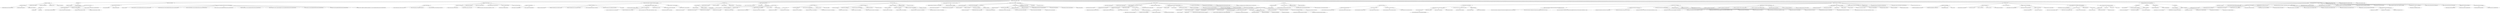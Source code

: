 strict digraph "" {
	"Hypertensive diseases" -> "Essential hypertension";
	"Hypertensive diseases" -> "Hypertensive heart disease";
	"Hypertensive diseases" -> "Hypertensive renal disease";
	"Hypertensive diseases" -> "Hypertensive crisis";
	"Hypertensive diseases" -> "Secondary hypertension";
	Hypotension -> "Idiopathic hypotension";
	Hypotension -> "Orthostatic hypotension";
	"Ischaemic heart diseases" -> "Acute ischaemic heart disease";
	"Ischaemic heart diseases" -> "Chronic ischaemic heart disease";
	"Ischaemic heart diseases" -> "Certain current complications following acute myocardial infarction";
	"Diseases of coronary artery" -> "Coronary atherosclerosis";
	"Diseases of coronary artery" -> "Coronary artery aneurysm";
	"Diseases of coronary artery" -> "Coronary artery dissection";
	"Diseases of coronary artery" -> "Coronary artery fistula, acquired";
	"Diseases of coronary artery" -> "Chronic total occlusion of coronary artery";
	"Diseases of coronary artery" -> "Coronary vasospastic disease";
	"Diseases of coronary artery" -> "Coronary microvascular disease";
	"Pulmonary heart disease or diseases of pulmonary circulation" -> "Pulmonary thromboembolism";
	"Pulmonary heart disease or diseases of pulmonary circulation" -> "Pulmonary hypertension";
	"Pulmonary heart disease or diseases of pulmonary circulation" -> "Certain specified diseases of pulmonary vessels";
	"Pulmonary heart disease or diseases of pulmonary circulation" -> "Acquired pulmonary venous abnormality";
	Pericarditis -> "Acute pericarditis";
	Pericarditis -> "Chronic rheumatic pericarditis";
	Pericarditis -> "Constrictive pericarditis";
	Pericarditis -> "Cardiac tamponade";
	Pericarditis -> Haemopericardium;
	Pericarditis -> "Pericardial effusion";
	"Acute or subacute endocarditis" -> "Acute or subacute infectious endocarditis";
	"Acute or subacute endocarditis" -> Myoendocarditis;
	"Acute or subacute endocarditis" -> Periendocarditis;
	"Heart valve diseases" -> "Mitral valve disease";
	"Heart valve diseases" -> "Aortic valve disease";
	"Heart valve diseases" -> "Tricuspid valve disease";
	"Heart valve diseases" -> "Pulmonary valve disease";
	"Heart valve diseases" -> "Multiple valve disease";
	"Heart valve diseases" -> "Prosthetic valve disease";
	"Chronic rheumatic heart diseases, not elsewhere classified" -> "Rheumatic diseases of endocardium, valve unspecified";
	"Chronic rheumatic heart diseases, not elsewhere classified" -> "Rheumatic heart disease, unspecified";
	"Diseases of the myocardium or cardiac chambers" -> "Acquired atrial abnormality";
	"Diseases of the myocardium or cardiac chambers" -> "Acquired ventricular abnormality";
	"Diseases of the myocardium or cardiac chambers" -> Myocarditis;
	"Diseases of the myocardium or cardiac chambers" -> Cardiomyopathy;
	"Diseases of the myocardium or cardiac chambers" -> "Noncompaction cardiomyopathy";
	"Diseases of the myocardium or cardiac chambers" -> Cardiomegaly;
	"Diseases of the myocardium or cardiac chambers" -> "Intracardiac thrombosis";
	"Cardiac arrhythmia" -> "Atrial premature depolarization";
	"Cardiac arrhythmia" -> "Junctional premature depolarization";
	"Cardiac arrhythmia" -> "Accessory pathway";
	"Cardiac arrhythmia" -> "Conduction disorders";
	"Cardiac arrhythmia" -> "Sudden arrhythmic death syndrome";
	"Cardiac arrhythmia" -> "Cardiac arrhythmia associated with genetic disorder";
	"Cardiac arrhythmia" -> "Ventricular rhythm disturbance";
	"Cardiac arrhythmia" -> "Supraventricular rhythm disturbance";
	"Cardiac arrhythmia" -> "Rhythm disturbance at level of atrioventricular junction";
	"Cardiac arrhythmia" -> "Pacemaker or implantable cardioverter defibrillator battery at end of battery life";
	"Heart failure" -> "Congestive heart failure";
	"Heart failure" -> "Left ventricular failure";
	"Heart failure" -> "High output syndromes";
	"Heart failure" -> "Right ventricular failure";
	"Diseases of arteries or arterioles" -> "Acute arterial occlusion";
	"Diseases of arteries or arterioles" -> "Chronic arterial occlusive disease";
	"Diseases of arteries or arterioles" -> "Aortic aneurysm or dissection";
	"Diseases of arteries or arterioles" -> "Arterial aneurysm or dissection, excluding aorta";
	"Diseases of arteries or arterioles" -> "Certain specified disorders of arteries or arterioles";
	"Diseases of arteries or arterioles" -> "Secondary disorders of arteries and arterioles";
	"Diseases of arteries or arterioles" -> "Diabetic foot ulcer";
	"Diseases of arteries or arterioles" -> "Asymptomatic stenosis of intracranial or extracranial artery";
	"Diseases of arteries or arterioles" -> "Asymptomatic occlusion of intracranial or extracranial artery";
	"Diseases of arteries or arterioles" -> "Cholesterol atheroembolism to skin";
	"Diseases of veins" -> "Superficial thrombophlebitis";
	"Diseases of veins" -> "Deep vein thrombosis";
	"Diseases of veins" -> "Venous thromboembolism";
	"Diseases of veins" -> "Acquired systemic vein abnormality";
	"Diseases of veins" -> "Chronic peripheral venous insufficiency of lower extremities";
	"Diseases of veins" -> "Venous varicosities of sites other than lower extremity";
	"Disorders of lymphatic vessels or lymph nodes" -> Lymphadenitis;
	"Disorders of lymphatic vessels or lymph nodes" -> Lymphangitis;
	"Disorders of lymphatic vessels or lymph nodes" -> Lymphangiectasia;
	"Disorders of lymphatic vessels or lymph nodes" -> Lymphoedema;
	"Postprocedural disorders of circulatory system" -> "Postcardiotomy syndrome";
	"Postprocedural disorders of circulatory system" -> "Other functional disturbances following cardiac surgery";
	"Postprocedural disorders of circulatory system" -> "Postprocedural valve disorders";
	"Postprocedural disorders of circulatory system" -> "Postprocedural true or false aortic aneurysm";
	"Postprocedural disorders of circulatory system" -> "Postprocedural disorder of circulatory system following repair of congenital anomaly";
	"Postprocedural disorders of circulatory system" -> "Postprocedural pulmonary arterial tree complication";
	"Postprocedural disorders of circulatory system" -> "Postprocedural pulmonary venous complication";
	"Postprocedural disorders of circulatory system" -> "Postprocedural residual or recurrent interatrial communication";
	"Postprocedural disorders of circulatory system" -> "Postprocedural ventricular septal defect complication";
	"Postprocedural disorders of circulatory system" -> "Postprocedural ventricular abnormality";
	"Postprocedural disorders of circulatory system" -> "Cardiac transplant associated coronary allograft vasculopathy";
	"Postprocedural disorders of circulatory system" -> "Lymphoedema due to surgery or radiotherapy";
	"Postprocedural disorders of circulatory system" -> "Inferior caval vein obstruction due to foreign body";
	"Postprocedural disorders of circulatory system" -> "Superior caval vein obstruction due to foreign body";
	"Postprocedural disorders of circulatory system" -> "Postprocedural right atrial complication";
	"Postprocedural disorders of circulatory system" -> "Postprocedural left atrial complication";
	"Essential hypertension" -> "Combined diastolic and systolic hypertension";
	"Essential hypertension" -> "Isolated diastolic hypertension";
	"Essential hypertension" -> "Isolated systolic hypertension";
	"Acute ischaemic heart disease" -> "Angina pectoris";
	"Acute ischaemic heart disease" -> "Acute myocardial infarction";
	"Acute ischaemic heart disease" -> "Subsequent myocardial infarction";
	"Acute ischaemic heart disease" -> "Coronary thrombosis not resulting in myocardial infarction";
	"Chronic ischaemic heart disease" -> "Old myocardial infarction";
	"Chronic ischaemic heart disease" -> "Ischaemic cardiomyopathy";
	"Certain current complications following acute myocardial infarction" -> "Dressler syndrome";
	"Certain current complications following acute myocardial infarction" -> "Other pericarditis as current complication following acute myocardial infarction";
	"Certain current complications following acute myocardial infarction" -> "Ventricular aneurysm as current complication following acute myocardial infarction";
	"Certain current complications following acute myocardial infarction" -> "Ventricular septal defect as current complication following acute myocardial infarction";
	"Certain current complications following acute myocardial infarction" -> "Cardiac rupture as current complication following acute myocardial infarction";
	"Certain current complications following acute myocardial infarction" -> "Pulmonary embolism as current complication following acute myocardial infarction";
	"Certain current complications following acute myocardial infarction" -> "Rupture of papillary muscle or chordae tendineae as current complication following acute myocardial infarction";
	"Certain current complications following acute myocardial infarction" -> "Mural thrombus as current complication following acute myocardial infarction";
	"Certain current complications following acute myocardial infarction" -> "Arrhythmia as current complication following acute myocardial infarction";
	"Certain current complications following acute myocardial infarction" -> "Cardiogenic shock, unrelated to mechanical complications, as current complication following acute myocardial infarction";
	"Coronary atherosclerosis" -> "Coronary atherosclerosis of native coronary artery";
	"Coronary atherosclerosis" -> "Coronary atherosclerosis of autologous bypass graft";
	"Coronary atherosclerosis" -> "Coronary atherosclerosis of non-autologous bypass graft";
	"Coronary artery aneurysm" -> "Coronary artery aneurysm with perforation";
	"Coronary artery aneurysm" -> "Coronary artery aneurysm with rupture";
	"Coronary artery aneurysm" -> "Coronary artery aneurysm without mention of perforation or rupture";
	"Coronary vasospastic disease" -> "Silent coronary vasospastic disease";
	"Pulmonary thromboembolism" -> "Acute pulmonary thromboembolism";
	"Pulmonary thromboembolism" -> "Chronic pulmonary thromboembolism";
	"Pulmonary hypertension" -> "Pulmonary arterial hypertension";
	"Pulmonary hypertension" -> "Pulmonary hypertension due to left heart disease";
	"Pulmonary hypertension" -> "Pulmonary hypertension due to lung disease or hypoxia";
	"Pulmonary hypertension" -> "Chronic thromboembolic pulmonary hypertension";
	"Pulmonary hypertension" -> "Pulmonary hypertension with multifactorial mechanism";
	"Pulmonary hypertension" -> "Cor pulmonale";
	"Certain specified diseases of pulmonary vessels" -> "Arteriovenous fistula of pulmonary vessels";
	"Certain specified diseases of pulmonary vessels" -> "Aneurysm of pulmonary artery";
	"Certain specified diseases of pulmonary vessels" -> "Rupture of pulmonary vessels";
	"Certain specified diseases of pulmonary vessels" -> "Acquired pulmonary arterial tree abnormality";
	"Acquired pulmonary venous abnormality" -> "Acquired pulmonary venous obstruction";
	"Acute pericarditis" -> "Infectious pericarditis";
	"Acute pericarditis" -> "Neoplastic pericarditis";
	"Acute pericarditis" -> Myopericarditis;
	"Mitral valve disease" -> "Mitral valve stenosis";
	"Mitral valve disease" -> "Mitral valve insufficiency";
	"Mitral valve disease" -> "Mitral valve prolapse";
	"Mitral valve disease" -> "Mitral valve stenosis with insufficiency";
	"Mitral valve disease" -> "Mitral valvar abscess";
	"Mitral valve disease" -> "Mitral valve rupture";
	"Aortic valve disease" -> "Aortic valve stenosis";
	"Aortic valve disease" -> "Aortic valve insufficiency";
	"Aortic valve disease" -> "Aortic valve stenosis with insufficiency";
	"Aortic valve disease" -> "Aortic valvar abscess";
	"Aortic valve disease" -> "Aortic valvar prolapse";
	"Tricuspid valve disease" -> "Tricuspid valve stenosis";
	"Tricuspid valve disease" -> "Tricuspid valve insufficiency";
	"Tricuspid valve disease" -> "Tricuspid valve stenosis with insufficiency";
	"Tricuspid valve disease" -> "Tricuspid valvular abscess";
	"Tricuspid valve disease" -> "Tricuspid valve rupture";
	"Pulmonary valve disease" -> "Pulmonary valve stenosis";
	"Pulmonary valve disease" -> "Pulmonary valve insufficiency";
	"Pulmonary valve disease" -> "Pulmonary valve stenosis with insufficiency";
	"Pulmonary valve disease" -> "Pulmonary valvar abscess";
	"Acquired atrial abnormality" -> "Acquired interatrial communication";
	"Acquired ventricular abnormality" -> "Acquired interventricular communication";
	Myocarditis -> "Giant cell myocarditis";
	Myocarditis -> "Infectious myocarditis";
	Myocarditis -> "Hypersensitivity myocarditis";
	Myocarditis -> "Rheumatic myocarditis";
	Cardiomyopathy -> "Dilated cardiomyopathy";
	Cardiomyopathy -> "Hypertrophic cardiomyopathy";
	Cardiomyopathy -> "Restrictive cardiomyopathy";
	Cardiomyopathy -> "Endocardial fibroelastosis";
	Cardiomyopathy -> "Cardiomyopathy due to drugs or other external agents";
	Cardiomyopathy -> "Stress-induced cardiomyopathy";
	Cardiomyopathy -> "Arrhythmogenic ventricular cardiomyopathy";
	Cardiomyopathy -> "Diabetic cardiomyopathy";
	"Conduction disorders" -> "Atrioventricular block, first degree";
	"Conduction disorders" -> "Atrioventricular block, second degree";
	"Conduction disorders" -> "Complete atrioventricular block";
	"Conduction disorders" -> "Right bundle branch block";
	"Conduction disorders" -> "Left bundle branch block";
	"Conduction disorders" -> "Nonspecific intraventricular conduction delay";
	"Cardiac arrhythmia associated with genetic disorder" -> "Long QT syndrome";
	"Cardiac arrhythmia associated with genetic disorder" -> "Brugada syndrome";
	"Cardiac arrhythmia associated with genetic disorder" -> "Short QT syndrome";
	"Cardiac arrhythmia associated with genetic disorder" -> "Early repolarisation syndrome";
	"Cardiac arrhythmia associated with genetic disorder" -> "Idiopathic ventricular fibrillation";
	"Cardiac arrhythmia associated with genetic disorder" -> "Catecholaminergic polymorphic ventricular tachycardia";
	"Ventricular rhythm disturbance" -> "Ventricular premature depolarization";
	"Ventricular rhythm disturbance" -> "Ventricular tachyarrhythmia";
	"Supraventricular rhythm disturbance" -> "Supraventricular bradyarrhythmia";
	"Supraventricular rhythm disturbance" -> "Supraventricular tachyarrhythmia";
	"Congestive heart failure" -> "Biventricular failure";
	"Left ventricular failure" -> "Left ventricular failure with preserved ejection fraction";
	"Left ventricular failure" -> "Left ventricular failure with mid range ejection fraction";
	"Left ventricular failure" -> "Left ventricular failure with reduced ejection fraction";
	"Acute arterial occlusion" -> "Acute upper limb arterial occlusion";
	"Acute arterial occlusion" -> "Acute aortoiliac occlusion";
	"Acute arterial occlusion" -> "Acute lower limb arterial occlusion";
	"Chronic arterial occlusive disease" -> "Atherosclerotic chronic arterial occlusive disease";
	"Chronic arterial occlusive disease" -> "Non-atherosclerotic chronic arterial occlusive disease";
	"Chronic arterial occlusive disease" -> "Raynaud phenomenon";
	"Aortic aneurysm or dissection" -> "Thoracic aortic dissection, ascending aorta dissection and propagation beyond arch";
	"Aortic aneurysm or dissection" -> "Ascending aorta dissection not beyond arch";
	"Aortic aneurysm or dissection" -> "Descending aorta dissection and distal propagation";
	"Aortic aneurysm or dissection" -> "Thoracic aortic aneurysm";
	"Aortic aneurysm or dissection" -> "Abdominal aortic aneurysm";
	"Aortic aneurysm or dissection" -> "Thoracoabdominal aortic aneurysm";
	"Arterial aneurysm or dissection, excluding aorta" -> "Aneurysm or dissection of carotid artery";
	"Arterial aneurysm or dissection, excluding aorta" -> "Aneurysm or dissection of vertebral artery";
	"Arterial aneurysm or dissection, excluding aorta" -> "Aneurysm or dissection of other precerebral arteries";
	"Arterial aneurysm or dissection, excluding aorta" -> "Aneurysm or dissection of artery of upper extremity";
	"Arterial aneurysm or dissection, excluding aorta" -> "Aneurysm or dissection of renal artery";
	"Arterial aneurysm or dissection, excluding aorta" -> "Aneurysm or dissection of iliac artery";
	"Arterial aneurysm or dissection, excluding aorta" -> "Aneurysm or dissection of artery of lower extremity";
	"Certain specified disorders of arteries or arterioles" -> "Segmental arterial mediolysis";
	"Certain specified disorders of arteries or arterioles" -> "Arteriovenous fistula, acquired";
	"Certain specified disorders of arteries or arterioles" -> "Stricture of artery";
	"Certain specified disorders of arteries or arterioles" -> "Rupture of artery";
	"Certain specified disorders of arteries or arterioles" -> "Necrosis of artery";
	"Certain specified disorders of arteries or arterioles" -> "Coeliac artery compression syndrome";
	"Secondary disorders of arteries and arterioles" -> "Arterial cystic medial diseases";
	"Secondary disorders of arteries and arterioles" -> "Hypothenar hammer syndrome";
	"Secondary disorders of arteries and arterioles" -> "Iliac artery arteriopathy";
	"Secondary disorders of arteries and arterioles" -> "Popliteal entrapment syndrome";
	"Superficial thrombophlebitis" -> "Superficial thrombophlebitis of lower limbs";
	"Superficial thrombophlebitis" -> "Superficial thrombophlebitis of upper limbs";
	"Superficial thrombophlebitis" -> "Thrombophlebitis migrans";
	"Superficial thrombophlebitis" -> "Mondor disease";
	"Deep vein thrombosis" -> "Upper limb deep vein thrombosis";
	"Deep vein thrombosis" -> "Vena caval thrombosis";
	"Deep vein thrombosis" -> "Renal vein thrombosis";
	"Deep vein thrombosis" -> "Iliac vein thrombosis";
	"Deep vein thrombosis" -> "Lower limb deep vein thrombosis";
	"Acquired systemic vein abnormality" -> "Acquired inferior caval vein abnormality";
	"Acquired systemic vein abnormality" -> "Acquired superior caval vein abnormality";
	"Acquired systemic vein abnormality" -> "Systemic vein obstruction";
	"Acquired systemic vein abnormality" -> "Acquired coronary sinus abnormality";
	"Chronic peripheral venous insufficiency of lower extremities" -> "Uncomplicated lower limb venous hypertension";
	"Chronic peripheral venous insufficiency of lower extremities" -> "Lower limb varicose veins";
	"Chronic peripheral venous insufficiency of lower extremities" -> Lipodermatosclerosis;
	"Chronic peripheral venous insufficiency of lower extremities" -> "Venous leg ulcer";
	"Venous varicosities of sites other than lower extremity" -> "Sublingual varices";
	"Venous varicosities of sites other than lower extremity" -> "Scrotal varices";
	"Venous varicosities of sites other than lower extremity" -> "Vulval varices";
	"Venous varicosities of sites other than lower extremity" -> "Pelvic varices";
	Lymphadenitis -> "Acute lymphadenitis";
	Lymphadenitis -> "Nonspecific mesenteric lymphadenitis";
	Lymphadenitis -> "Chronic lymphadenitis";
	Lymphangiectasia -> "Intestinal lymphangiectasia";
	Lymphangiectasia -> "Cutaneous lymphangiectasia";
	Lymphoedema -> "Primary lymphoedema";
	Lymphoedema -> "Secondary lymphoedema";
	"Postprocedural valve disorders" -> "Postprocedural mitral valve stenosis";
	"Postprocedural valve disorders" -> "Postprocedural mitral valve insufficiency";
	"Postprocedural valve disorders" -> "Postprocedural aortic valve stenosis";
	"Postprocedural valve disorders" -> "Postprocedural aortic valve insufficiency";
	"Postprocedural valve disorders" -> "Postprocedural tricuspid valve stenosis";
	"Postprocedural valve disorders" -> "Postprocedural tricuspid valve insufficiency";
	"Postprocedural valve disorders" -> "Postprocedural pulmonary valve stenosis";
	"Postprocedural valve disorders" -> "Postprocedural pulmonary valve insufficiency";
	"Postprocedural disorder of circulatory system following repair of congenital anomaly" -> "Stenosis of the neoaortic valve of pulmonary origin";
	"Postprocedural disorder of circulatory system following repair of congenital anomaly" -> "Insufficiency of the neoaortic valve of pulmonary origin";
	"Postprocedural disorder of circulatory system following repair of congenital anomaly" -> "Endocarditis of the neoaortic valve of pulmonary origin";
	"Postprocedural disorder of circulatory system following repair of congenital anomaly" -> "Congenital heart or great vessel related acquired abnormality";
	"Postprocedural disorder of circulatory system following repair of congenital anomaly" -> "Acquired abnormality of the neopulmonary valve";
	"Lymphoedema due to surgery or radiotherapy" -> "Postmastectomy lymphoedema syndrome";
	"Postprocedural right atrial complication" -> "Postprocedural right atrial perforation";
	"Postprocedural right atrial complication" -> "Right atrial erosion due to implanted device";
	"Postprocedural left atrial complication" -> "Postprocedural left atrial perforation";
	"Postprocedural left atrial complication" -> "Left atrial erosion due to implanted device";
	"Angina pectoris" -> "Unstable angina";
	"Angina pectoris" -> "Stable angina";
	"Acute myocardial infarction" -> "Acute ST elevation myocardial infarction";
	"Acute myocardial infarction" -> "Acute non-ST elevation myocardial infarction";
	"Subsequent myocardial infarction" -> "Subsequent myocardial infarction, STEMI";
	"Subsequent myocardial infarction" -> "Subsequent myocardial infarction, NSTEMI";
	"Aneurysm of pulmonary artery" -> "Aneurysm of pulmonary artery with perforation";
	"Aneurysm of pulmonary artery" -> "Aneurysm of pulmonary artery with rupture";
	"Aneurysm of pulmonary artery" -> "Aneurysm of pulmonary artery without mention of perforation or rupture";
	"Acquired pulmonary arterial tree abnormality" -> "Postprocedural pulmonary trunk stenosis";
	"Mitral valve stenosis" -> "Rheumatic mitral valve stenosis";
	"Mitral valve stenosis" -> "Nonrheumatic mitral valve stenosis";
	"Mitral valve insufficiency" -> "Rheumatic mitral valve insufficiency";
	"Mitral valve prolapse" -> "Rheumatic mitral valve prolapse";
	"Mitral valve prolapse" -> "Degenerative mitral valve prolapse";
	"Mitral valve stenosis with insufficiency" -> "Rheumatic mitral stenosis with insufficiency";
	"Mitral valve stenosis with insufficiency" -> "Nonrheumatic mitral stenosis with insufficiency";
	"Aortic valve stenosis" -> "Rheumatic aortic valve stenosis";
	"Aortic valve stenosis" -> "Nonrheumatic aortic valve stenosis";
	"Aortic valve insufficiency" -> "Rheumatic aortic valve insufficiency";
	"Aortic valve stenosis with insufficiency" -> "Rheumatic aortic stenosis with insufficiency";
	"Aortic valve stenosis with insufficiency" -> "Nonrheumatic aortic valve stenosis with insufficiency";
	"Tricuspid valve stenosis" -> "Rheumatic tricuspid valve stenosis";
	"Tricuspid valve insufficiency" -> "Rheumatic tricuspid valve insufficiency";
	"Tricuspid valve stenosis with insufficiency" -> "Rheumatic tricuspid valve stenosis with insufficiency";
	"Pulmonary valve stenosis" -> "Rheumatic pulmonary valve stenosis";
	"Pulmonary valve insufficiency" -> "Rheumatic pulmonary valve insufficiency";
	"Pulmonary valve stenosis with insufficiency" -> "Rheumatic pulmonary valve stenosis with insufficiency";
	"Pulmonary valve stenosis with insufficiency" -> "Nonrheumatic pulmonary valve stenosis with insufficiency";
	"Rheumatic myocarditis" -> "Rheumatic cardiomyopathy";
	"Dilated cardiomyopathy" -> "Familial-genetic dilated cardiomyopathy";
	"Dilated cardiomyopathy" -> "Nonfamilial dilated cardiomyopathy";
	"Hypertrophic cardiomyopathy" -> "Familial-genetic hypertrophic cardiomyopathy";
	"Hypertrophic cardiomyopathy" -> "Non-obstructive hypertrophic cardiomyopathy";
	"Hypertrophic cardiomyopathy" -> "Obstructive hypertrophic cardiomyopathy";
	"Restrictive cardiomyopathy" -> "Nonfamilial restrictive cardiomyopathy";
	"Atrioventricular block, second degree" -> "High-grade second degree atrioventricular block";
	"Complete atrioventricular block" -> "Congenital complete atrioventricular block";
	"Complete atrioventricular block" -> "Acquired complete atrioventricular block";
	"Left bundle branch block" -> "Left anterior fascicular block";
	"Left bundle branch block" -> "Left posterior fascicular block";
	"Ventricular tachyarrhythmia" -> "Ventricular tachycardia";
	"Ventricular tachyarrhythmia" -> "Ventricular fibrillation";
	"Ventricular tachyarrhythmia" -> "Re-entry ventricular arrhythmia";
	"Supraventricular bradyarrhythmia" -> "Sinus pause";
	"Supraventricular bradyarrhythmia" -> "Sinus bradycardia";
	"Supraventricular bradyarrhythmia" -> "Sinus node dysfunction";
	"Supraventricular tachyarrhythmia" -> "Ectopic atrial tachycardia";
	"Supraventricular tachyarrhythmia" -> "Junctional ectopic tachycardia";
	"Supraventricular tachyarrhythmia" -> "Macro reentrant atrial tachycardia";
	"Supraventricular tachyarrhythmia" -> "Atrial fibrillation";
	"Supraventricular tachyarrhythmia" -> "Wolff-Parkinson-White syndrome";
	"Supraventricular tachyarrhythmia" -> "Sinus node reentrant tachycardia";
	"Supraventricular tachyarrhythmia" -> "Inappropriate sinus tachycardia";
	"Supraventricular tachyarrhythmia" -> "Atrioventricular reciprocating tachycardia";
	"Supraventricular tachyarrhythmia" -> "Atrioventricular nodal reentry tachycardia";
	"Acute upper limb arterial occlusion" -> "Acute thromboembolic upper limb arterial occlusion";
	"Acute upper limb arterial occlusion" -> "Acute thrombotic upper limb arterial occlusion";
	"Acute aortoiliac occlusion" -> "Acute thromboembolic aortoiliac occlusion";
	"Acute aortoiliac occlusion" -> "Acute thrombotic aortoiliac occlusion";
	"Acute lower limb arterial occlusion" -> "Acute thromboembolic lower limb arterial occlusion";
	"Acute lower limb arterial occlusion" -> "Acute thrombotic lower limb arterial occlusion";
	"Atherosclerotic chronic arterial occlusive disease" -> "Lower limb atherosclerosis";
	"Atherosclerotic chronic arterial occlusive disease" -> "Atherosclerosis of aorta";
	"Atherosclerotic chronic arterial occlusive disease" -> "Atherosclerosis of renal artery";
	"Atherosclerotic chronic arterial occlusive disease" -> "Aortic bifurcation syndrome";
	"Non-atherosclerotic chronic arterial occlusive disease" -> "Arterial fibromuscular dysplasia";
	"Raynaud phenomenon" -> "Primary Raynaud disease";
	"Raynaud phenomenon" -> "Secondary Raynaud phenomenon";
	"Thoracic aortic dissection, ascending aorta dissection and propagation beyond arch" -> "Thoracic aortic dissection, ascending aorta dissection and propagation beyond arch with perforation";
	"Thoracic aortic dissection, ascending aorta dissection and propagation beyond arch" -> "Thoracic aortic dissection, ascending aorta dissection and propagation beyond arch with rupture";
	"Thoracic aortic dissection, ascending aorta dissection and propagation beyond arch" -> "Thoracic aortic dissection, ascending aorta dissection and propagation beyond arch without mention of perforation or rupture";
	"Ascending aorta dissection not beyond arch" -> "Ascending aorta dissection not beyond arch with perforation";
	"Ascending aorta dissection not beyond arch" -> "Ascending aorta dissection not beyond arch with rupture";
	"Ascending aorta dissection not beyond arch" -> "Ascending aorta dissection not beyond arch without mention of perforation or rupture";
	"Descending aorta dissection and distal propagation" -> "Descending aorta dissection and distal propagation with perforation";
	"Descending aorta dissection and distal propagation" -> "Descending aorta dissection and distal propagation with rupture";
	"Descending aorta dissection and distal propagation" -> "Descending aorta dissection and distal propagation without mention of perforation or rupture";
	"Thoracic aortic aneurysm" -> "Thoracic aortic aneurysm with perforation";
	"Thoracic aortic aneurysm" -> "Thoracic aortic aneurysm with rupture";
	"Thoracic aortic aneurysm" -> "Thoracic aortic aneurysm without mention of perforation or rupture";
	"Abdominal aortic aneurysm" -> "Abdominal aortic aneurysm with perforation";
	"Abdominal aortic aneurysm" -> "Abdominal aortic aneurysm with rupture";
	"Thoracoabdominal aortic aneurysm" -> "Thoracoabdominal aortic aneurysm with perforation";
	"Thoracoabdominal aortic aneurysm" -> "Thoracoabdominal aortic aneurysm with rupture";
	"Thoracoabdominal aortic aneurysm" -> "Thoracoabdominal aortic aneurysm without mention of perforation or rupture";
	"Systemic vein obstruction" -> "Obstruction of peripheral vein";
	"Systemic vein obstruction" -> "Obstruction of visceral vein";
	"Lower limb varicose veins" -> "Varicose veins with great saphenous reflux";
	"Lower limb varicose veins" -> "Varicose veins with small saphenous reflux";
	"Lower limb varicose veins" -> "Varicose veins with non-truncal reflux";
	"Venous leg ulcer" -> "Primary venous leg ulcer";
	"Venous leg ulcer" -> "Recurrent venous leg ulcer";
	"Venous leg ulcer" -> "Healed venous leg ulcer";
	"Chronic lymphadenitis" -> "Chronic cervical lymphadenitis";
	"Chronic lymphadenitis" -> "Chronic axillary lymphadenitis";
	"Chronic lymphadenitis" -> "Chronic inguinal lymphadenitis";
	"Secondary lymphoedema" -> "Lymphoedema due to venous insufficiency";
	"Secondary lymphoedema" -> "Lymphoedema due to dependency and immobility";
	"Secondary lymphoedema" -> "Lymphoedema due to obesity";
	"Secondary lymphoedema" -> "Lymphoedema due to lymphatic filariasis";
	"Secondary lymphoedema" -> "Lymphoedema due to podoconiosis";
	"Secondary lymphoedema" -> "Lymphoedema due to malignant infiltration";
	"Acquired abnormality of the neopulmonary valve" -> "Neopulmonary valve stenosis";
	"Acquired abnormality of the neopulmonary valve" -> "Neopulmonary valve regurgitation";
	"Acquired abnormality of the neopulmonary valve" -> "Endocarditis of neopulmonary valve";
	"Ventricular tachycardia" -> "Right outflow tract ventricular tachycardia";
	"Ventricular tachycardia" -> "Polymorphic ventricular tachycardia";
	"Ventricular tachycardia" -> "Sustained ventricular tachycardia";
	"Ventricular tachycardia" -> "Non-sustained ventricular tachycardia";
	"Sinus node dysfunction" -> "Sick sinus syndrome";
	"Sinus node dysfunction" -> "Sinoatrial block";
	"Macro reentrant atrial tachycardia" -> "Cavotricuspid isthmus dependent macroreentry tachycardia";
	"Macro reentrant atrial tachycardia" -> "Non-scar, non-isthmus dependent macro reentrant atrial tachycardia";
	"Macro reentrant atrial tachycardia" -> "Scar mediated macro reentrant atrial tachycardia";
	"Atrial fibrillation" -> "Paroxysmal atrial fibrillation";
	"Atrial fibrillation" -> "Persistent atrial fibrillation";
	"Atrial fibrillation" -> "Permanent atrial fibrillation";
	"Atrial fibrillation" -> "Preexcited atrial fibrillation";
	"Atrioventricular reciprocating tachycardia" -> "Atrioventricular reciprocating tachycardia, orthodromic";
	"Atrioventricular reciprocating tachycardia" -> "Atrioventricular reciprocating tachycardia, antidromic";
	"Lower limb atherosclerosis" -> "Lower limb atherosclerosis with intermittent claudication";
	"Diseases of the circulatory system" -> "Neoplasms of the circulatory system";
	"Diseases of the circulatory system" -> "Developmental anomalies of the circulatory system";
	"Diseases of the circulatory system" -> "Hypertensive diseases";
	"Diseases of the circulatory system" -> Hypotension;
	"Diseases of the circulatory system" -> "Ischaemic heart diseases";
	"Diseases of the circulatory system" -> "Diseases of coronary artery";
	"Diseases of the circulatory system" -> "Pulmonary heart disease or diseases of pulmonary circulation";
	"Diseases of the circulatory system" -> Pericarditis;
	"Diseases of the circulatory system" -> "Acute or subacute endocarditis";
	"Diseases of the circulatory system" -> "Heart valve diseases";
	"Diseases of the circulatory system" -> "Chronic rheumatic heart diseases, not elsewhere classified";
	"Diseases of the circulatory system" -> "Diseases of the myocardium or cardiac chambers";
	"Diseases of the circulatory system" -> "Cardiac arrhythmia";
	"Diseases of the circulatory system" -> "Heart failure";
	"Diseases of the circulatory system" -> "Diseases of arteries or arterioles";
	"Diseases of the circulatory system" -> "Diseases of veins";
	"Diseases of the circulatory system" -> "Disorders of lymphatic vessels or lymph nodes";
	"Diseases of the circulatory system" -> "Infections of the circulatory system";
	"Diseases of the circulatory system" -> "Postprocedural disorders of circulatory system";
}
